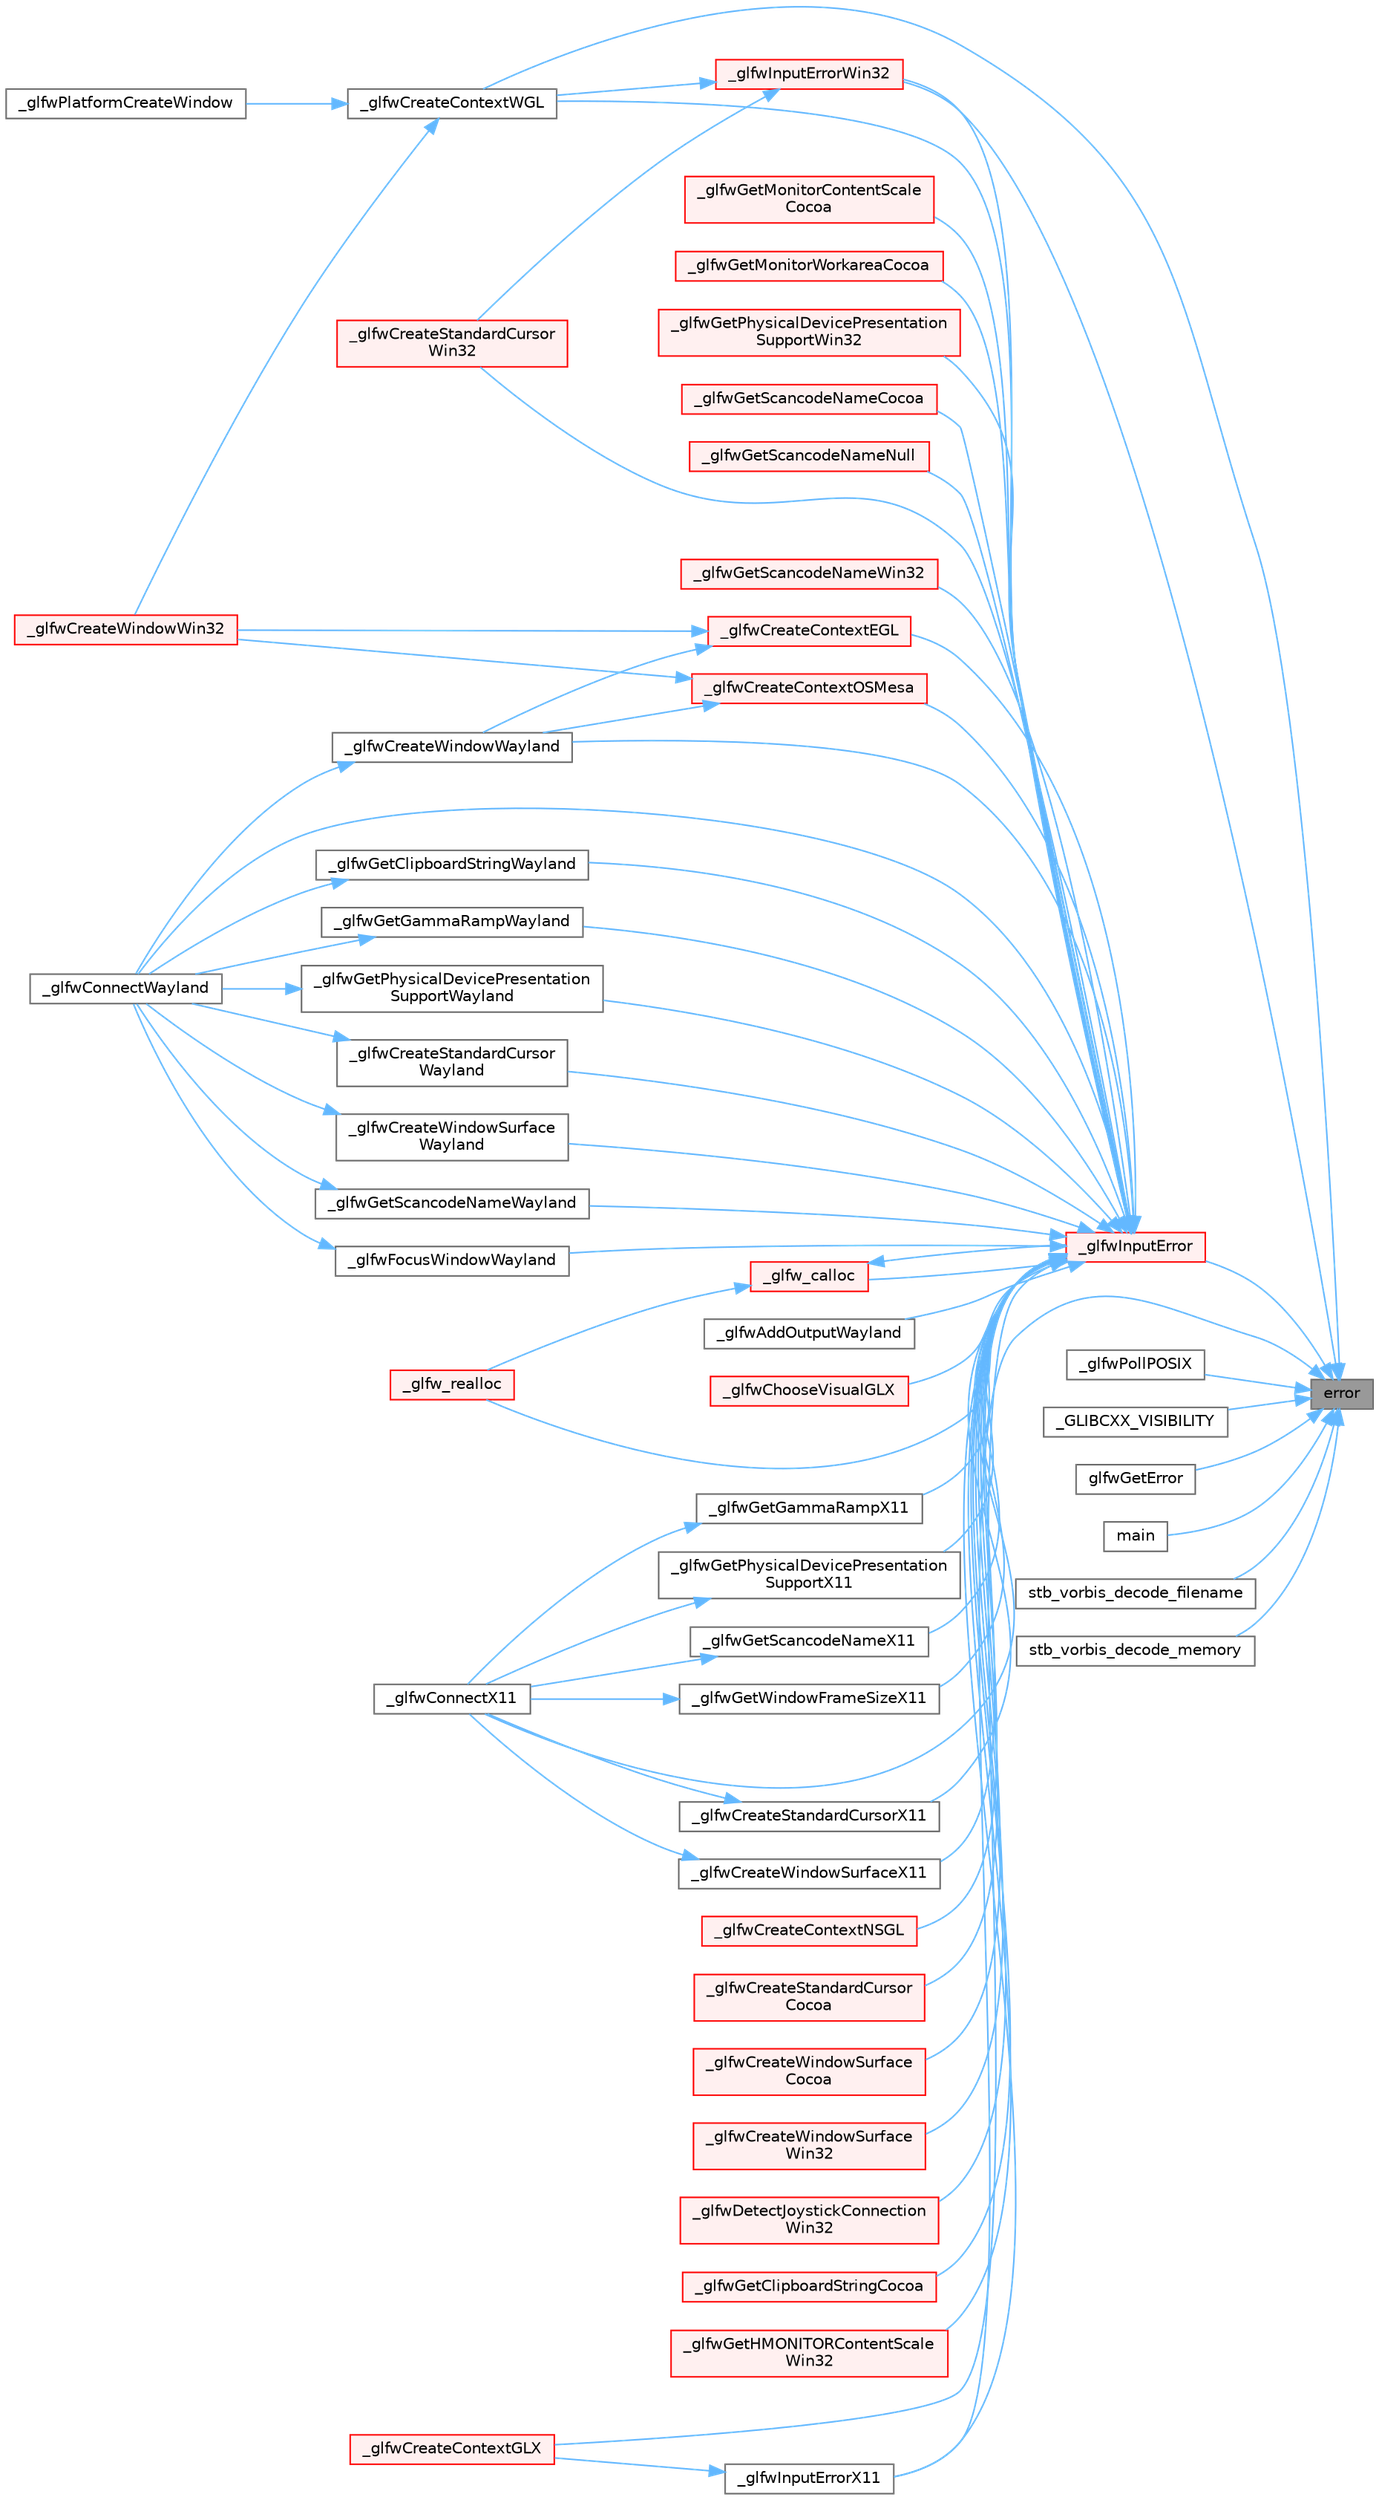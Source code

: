 digraph "error"
{
 // LATEX_PDF_SIZE
  bgcolor="transparent";
  edge [fontname=Helvetica,fontsize=10,labelfontname=Helvetica,labelfontsize=10];
  node [fontname=Helvetica,fontsize=10,shape=box,height=0.2,width=0.4];
  rankdir="RL";
  Node1 [id="Node000001",label="error",height=0.2,width=0.4,color="gray40", fillcolor="grey60", style="filled", fontcolor="black",tooltip=" "];
  Node1 -> Node2 [id="edge151_Node000001_Node000002",dir="back",color="steelblue1",style="solid",tooltip=" "];
  Node2 [id="Node000002",label="_glfwCreateContextWGL",height=0.2,width=0.4,color="grey40", fillcolor="white", style="filled",URL="$_classes_2lib_2external_2glfw_2src_2wgl__context_8c.html#a3a91c3b275d47f0fbe923cca11194502",tooltip=" "];
  Node2 -> Node3 [id="edge152_Node000002_Node000003",dir="back",color="steelblue1",style="solid",tooltip=" "];
  Node3 [id="Node000003",label="_glfwCreateWindowWin32",height=0.2,width=0.4,color="red", fillcolor="#FFF0F0", style="filled",URL="$lib_2external_2glfw_2src_2win32__window_8c.html#a011ff055f93aa3972386e813421035a2",tooltip=" "];
  Node2 -> Node5 [id="edge153_Node000002_Node000005",dir="back",color="steelblue1",style="solid",tooltip=" "];
  Node5 [id="Node000005",label="_glfwPlatformCreateWindow",height=0.2,width=0.4,color="grey40", fillcolor="white", style="filled",URL="$_classes_2lib_2raylib_2src_2external_2glfw_2src_2win32__window_8c.html#ad7f9fd053009c1add7335c8ef4f94d4f",tooltip=" "];
  Node1 -> Node6 [id="edge154_Node000001_Node000006",dir="back",color="steelblue1",style="solid",tooltip=" "];
  Node6 [id="Node000006",label="_glfwInputError",height=0.2,width=0.4,color="red", fillcolor="#FFF0F0", style="filled",URL="$_classes_2lib_2external_2glfw_2src_2init_8c.html#a3287b282ec57a4a89127ae51f49f10f5",tooltip=" "];
  Node6 -> Node7 [id="edge155_Node000006_Node000007",dir="back",color="steelblue1",style="solid",tooltip=" "];
  Node7 [id="Node000007",label="_glfw_calloc",height=0.2,width=0.4,color="red", fillcolor="#FFF0F0", style="filled",URL="$_classes_2lib_2external_2glfw_2src_2init_8c.html#a88a6e01ef5c1245a6d2a5e62b02e5678",tooltip=" "];
  Node7 -> Node8 [id="edge156_Node000007_Node000008",dir="back",color="steelblue1",style="solid",tooltip=" "];
  Node8 [id="Node000008",label="_glfw_realloc",height=0.2,width=0.4,color="red", fillcolor="#FFF0F0", style="filled",URL="$_classes_2lib_2external_2glfw_2src_2init_8c.html#a7ee3244d243d5778c712c1b3c98f8bc3",tooltip=" "];
  Node7 -> Node6 [id="edge157_Node000007_Node000006",dir="back",color="steelblue1",style="solid",tooltip=" "];
  Node6 -> Node8 [id="edge158_Node000006_Node000008",dir="back",color="steelblue1",style="solid",tooltip=" "];
  Node6 -> Node57 [id="edge159_Node000006_Node000057",dir="back",color="steelblue1",style="solid",tooltip=" "];
  Node57 [id="Node000057",label="_glfwAddOutputWayland",height=0.2,width=0.4,color="grey40", fillcolor="white", style="filled",URL="$_classes_2lib_2external_2glfw_2src_2wl__monitor_8c.html#a4061b6ec759c796455591e25a0de8c4b",tooltip=" "];
  Node6 -> Node79 [id="edge160_Node000006_Node000079",dir="back",color="steelblue1",style="solid",tooltip=" "];
  Node79 [id="Node000079",label="_glfwChooseVisualGLX",height=0.2,width=0.4,color="red", fillcolor="#FFF0F0", style="filled",URL="$_classes_2lib_2external_2glfw_2src_2glx__context_8c.html#a376899b42c1584c2ff98b70b12fae801",tooltip=" "];
  Node6 -> Node41 [id="edge161_Node000006_Node000041",dir="back",color="steelblue1",style="solid",tooltip=" "];
  Node41 [id="Node000041",label="_glfwConnectWayland",height=0.2,width=0.4,color="grey40", fillcolor="white", style="filled",URL="$_classes_2lib_2external_2glfw_2src_2wl__init_8c.html#aa808bd5a1ba23557d20738142c2066e7",tooltip=" "];
  Node6 -> Node25 [id="edge162_Node000006_Node000025",dir="back",color="steelblue1",style="solid",tooltip=" "];
  Node25 [id="Node000025",label="_glfwConnectX11",height=0.2,width=0.4,color="grey40", fillcolor="white", style="filled",URL="$_classes_2lib_2external_2glfw_2src_2x11__init_8c.html#a3ef34494ec1a6b49e24c3139b0bbdb56",tooltip=" "];
  Node6 -> Node82 [id="edge163_Node000006_Node000082",dir="back",color="steelblue1",style="solid",tooltip=" "];
  Node82 [id="Node000082",label="_glfwCreateContextEGL",height=0.2,width=0.4,color="red", fillcolor="#FFF0F0", style="filled",URL="$_classes_2lib_2external_2glfw_2src_2egl__context_8c.html#adfb1d7aa925810c45a2ef4efc268c2fe",tooltip=" "];
  Node82 -> Node85 [id="edge164_Node000082_Node000085",dir="back",color="steelblue1",style="solid",tooltip=" "];
  Node85 [id="Node000085",label="_glfwCreateWindowWayland",height=0.2,width=0.4,color="grey40", fillcolor="white", style="filled",URL="$lib_2external_2glfw_2src_2wl__window_8c.html#a927415ac08da464823db3cd2ee13a9ad",tooltip=" "];
  Node85 -> Node41 [id="edge165_Node000085_Node000041",dir="back",color="steelblue1",style="solid",tooltip=" "];
  Node82 -> Node3 [id="edge166_Node000082_Node000003",dir="back",color="steelblue1",style="solid",tooltip=" "];
  Node6 -> Node87 [id="edge167_Node000006_Node000087",dir="back",color="steelblue1",style="solid",tooltip=" "];
  Node87 [id="Node000087",label="_glfwCreateContextGLX",height=0.2,width=0.4,color="red", fillcolor="#FFF0F0", style="filled",URL="$_classes_2lib_2external_2glfw_2src_2glx__context_8c.html#a1b7c2735d64353ce30240c27c15a149a",tooltip=" "];
  Node6 -> Node88 [id="edge168_Node000006_Node000088",dir="back",color="steelblue1",style="solid",tooltip=" "];
  Node88 [id="Node000088",label="_glfwCreateContextNSGL",height=0.2,width=0.4,color="red", fillcolor="#FFF0F0", style="filled",URL="$_old_2_classes_2lib_2raylib_2src_2external_2glfw_2src_2nsgl__context_8m.html#a4d57514fb92fa2439dfe429183aee6c6",tooltip=" "];
  Node6 -> Node89 [id="edge169_Node000006_Node000089",dir="back",color="steelblue1",style="solid",tooltip=" "];
  Node89 [id="Node000089",label="_glfwCreateContextOSMesa",height=0.2,width=0.4,color="red", fillcolor="#FFF0F0", style="filled",URL="$_old_2_classes_2lib_2raylib_2src_2external_2glfw_2src_2osmesa__context_8c.html#a59950232b3b545e1fa750f6bd7d46201",tooltip=" "];
  Node89 -> Node85 [id="edge170_Node000089_Node000085",dir="back",color="steelblue1",style="solid",tooltip=" "];
  Node89 -> Node3 [id="edge171_Node000089_Node000003",dir="back",color="steelblue1",style="solid",tooltip=" "];
  Node6 -> Node2 [id="edge172_Node000006_Node000002",dir="back",color="steelblue1",style="solid",tooltip=" "];
  Node6 -> Node90 [id="edge173_Node000006_Node000090",dir="back",color="steelblue1",style="solid",tooltip=" "];
  Node90 [id="Node000090",label="_glfwCreateStandardCursor\lCocoa",height=0.2,width=0.4,color="red", fillcolor="#FFF0F0", style="filled",URL="$lib_2external_2glfw_2src_2cocoa__window_8m.html#ab69a519bf04e3926133ac07c927c2e53",tooltip=" "];
  Node6 -> Node91 [id="edge174_Node000006_Node000091",dir="back",color="steelblue1",style="solid",tooltip=" "];
  Node91 [id="Node000091",label="_glfwCreateStandardCursor\lWayland",height=0.2,width=0.4,color="grey40", fillcolor="white", style="filled",URL="$lib_2external_2glfw_2src_2wl__window_8c.html#a41bb23ed531a3ea9ebe97973d2aedd63",tooltip=" "];
  Node91 -> Node41 [id="edge175_Node000091_Node000041",dir="back",color="steelblue1",style="solid",tooltip=" "];
  Node6 -> Node92 [id="edge176_Node000006_Node000092",dir="back",color="steelblue1",style="solid",tooltip=" "];
  Node92 [id="Node000092",label="_glfwCreateStandardCursor\lWin32",height=0.2,width=0.4,color="red", fillcolor="#FFF0F0", style="filled",URL="$lib_2external_2glfw_2src_2win32__window_8c.html#a9ed95aac8c2f6809f5400c8af402ffb7",tooltip=" "];
  Node6 -> Node93 [id="edge177_Node000006_Node000093",dir="back",color="steelblue1",style="solid",tooltip=" "];
  Node93 [id="Node000093",label="_glfwCreateStandardCursorX11",height=0.2,width=0.4,color="grey40", fillcolor="white", style="filled",URL="$lib_2external_2glfw_2src_2x11__window_8c.html#a8cbee1fb56cb85db3fb4b1396078ba68",tooltip=" "];
  Node93 -> Node25 [id="edge178_Node000093_Node000025",dir="back",color="steelblue1",style="solid",tooltip=" "];
  Node6 -> Node94 [id="edge179_Node000006_Node000094",dir="back",color="steelblue1",style="solid",tooltip=" "];
  Node94 [id="Node000094",label="_glfwCreateWindowSurface\lCocoa",height=0.2,width=0.4,color="red", fillcolor="#FFF0F0", style="filled",URL="$lib_2external_2glfw_2src_2cocoa__window_8m.html#a6e29d0331970e66436da6fa466b8d411",tooltip=" "];
  Node6 -> Node95 [id="edge180_Node000006_Node000095",dir="back",color="steelblue1",style="solid",tooltip=" "];
  Node95 [id="Node000095",label="_glfwCreateWindowSurface\lWayland",height=0.2,width=0.4,color="grey40", fillcolor="white", style="filled",URL="$lib_2external_2glfw_2src_2wl__window_8c.html#a88b24d7cb3bc64abfc826fd23cf17ad4",tooltip=" "];
  Node95 -> Node41 [id="edge181_Node000095_Node000041",dir="back",color="steelblue1",style="solid",tooltip=" "];
  Node6 -> Node96 [id="edge182_Node000006_Node000096",dir="back",color="steelblue1",style="solid",tooltip=" "];
  Node96 [id="Node000096",label="_glfwCreateWindowSurface\lWin32",height=0.2,width=0.4,color="red", fillcolor="#FFF0F0", style="filled",URL="$lib_2external_2glfw_2src_2win32__window_8c.html#ae332c39d7d375053b5c56d340fb8acd9",tooltip=" "];
  Node6 -> Node97 [id="edge183_Node000006_Node000097",dir="back",color="steelblue1",style="solid",tooltip=" "];
  Node97 [id="Node000097",label="_glfwCreateWindowSurfaceX11",height=0.2,width=0.4,color="grey40", fillcolor="white", style="filled",URL="$lib_2external_2glfw_2src_2x11__window_8c.html#a2990030f2d239a43e2b59b4498873233",tooltip=" "];
  Node97 -> Node25 [id="edge184_Node000097_Node000025",dir="back",color="steelblue1",style="solid",tooltip=" "];
  Node6 -> Node85 [id="edge185_Node000006_Node000085",dir="back",color="steelblue1",style="solid",tooltip=" "];
  Node6 -> Node54 [id="edge186_Node000006_Node000054",dir="back",color="steelblue1",style="solid",tooltip=" "];
  Node54 [id="Node000054",label="_glfwDetectJoystickConnection\lWin32",height=0.2,width=0.4,color="red", fillcolor="#FFF0F0", style="filled",URL="$_classes_2lib_2external_2glfw_2src_2win32__joystick_8c.html#a58cafa45ca625cc01aee93124c190b13",tooltip=" "];
  Node6 -> Node98 [id="edge187_Node000006_Node000098",dir="back",color="steelblue1",style="solid",tooltip=" "];
  Node98 [id="Node000098",label="_glfwFocusWindowWayland",height=0.2,width=0.4,color="grey40", fillcolor="white", style="filled",URL="$lib_2external_2glfw_2src_2wl__window_8c.html#a29aeccafd183ea2e1f5bab9a44ad6122",tooltip=" "];
  Node98 -> Node41 [id="edge188_Node000098_Node000041",dir="back",color="steelblue1",style="solid",tooltip=" "];
  Node6 -> Node33 [id="edge189_Node000006_Node000033",dir="back",color="steelblue1",style="solid",tooltip=" "];
  Node33 [id="Node000033",label="_glfwGetClipboardStringCocoa",height=0.2,width=0.4,color="red", fillcolor="#FFF0F0", style="filled",URL="$lib_2external_2glfw_2src_2cocoa__window_8m.html#a4a740ca9c153b3ff9b1552bfb982571e",tooltip=" "];
  Node6 -> Node99 [id="edge190_Node000006_Node000099",dir="back",color="steelblue1",style="solid",tooltip=" "];
  Node99 [id="Node000099",label="_glfwGetClipboardStringWayland",height=0.2,width=0.4,color="grey40", fillcolor="white", style="filled",URL="$lib_2external_2glfw_2src_2wl__window_8c.html#a025154d864120cb477aab22f49006320",tooltip=" "];
  Node99 -> Node41 [id="edge191_Node000099_Node000041",dir="back",color="steelblue1",style="solid",tooltip=" "];
  Node6 -> Node100 [id="edge192_Node000006_Node000100",dir="back",color="steelblue1",style="solid",tooltip=" "];
  Node100 [id="Node000100",label="_glfwGetGammaRampWayland",height=0.2,width=0.4,color="grey40", fillcolor="white", style="filled",URL="$_classes_2lib_2external_2glfw_2src_2wl__monitor_8c.html#a70e276054b29b00bb118f4261643c428",tooltip=" "];
  Node100 -> Node41 [id="edge193_Node000100_Node000041",dir="back",color="steelblue1",style="solid",tooltip=" "];
  Node6 -> Node49 [id="edge194_Node000006_Node000049",dir="back",color="steelblue1",style="solid",tooltip=" "];
  Node49 [id="Node000049",label="_glfwGetGammaRampX11",height=0.2,width=0.4,color="grey40", fillcolor="white", style="filled",URL="$_classes_2lib_2external_2glfw_2src_2x11__monitor_8c.html#ad0cdfa6cb50ed204c90f2094cae885f0",tooltip=" "];
  Node49 -> Node25 [id="edge195_Node000049_Node000025",dir="back",color="steelblue1",style="solid",tooltip=" "];
  Node6 -> Node101 [id="edge196_Node000006_Node000101",dir="back",color="steelblue1",style="solid",tooltip=" "];
  Node101 [id="Node000101",label="_glfwGetHMONITORContentScale\lWin32",height=0.2,width=0.4,color="red", fillcolor="#FFF0F0", style="filled",URL="$_classes_2lib_2external_2glfw_2src_2win32__monitor_8c.html#a666ce7b96d7717b71d8086be7b4e9fb3",tooltip=" "];
  Node6 -> Node106 [id="edge197_Node000006_Node000106",dir="back",color="steelblue1",style="solid",tooltip=" "];
  Node106 [id="Node000106",label="_glfwGetMonitorContentScale\lCocoa",height=0.2,width=0.4,color="red", fillcolor="#FFF0F0", style="filled",URL="$_classes_2lib_2external_2glfw_2src_2cocoa__monitor_8m.html#a10c59c9ca1e99d2970311eba1cd1fd59",tooltip=" "];
  Node6 -> Node107 [id="edge198_Node000006_Node000107",dir="back",color="steelblue1",style="solid",tooltip=" "];
  Node107 [id="Node000107",label="_glfwGetMonitorWorkareaCocoa",height=0.2,width=0.4,color="red", fillcolor="#FFF0F0", style="filled",URL="$_classes_2lib_2external_2glfw_2src_2cocoa__monitor_8m.html#a03d496951d90707a601f4bd749ba1c4a",tooltip=" "];
  Node6 -> Node108 [id="edge199_Node000006_Node000108",dir="back",color="steelblue1",style="solid",tooltip=" "];
  Node108 [id="Node000108",label="_glfwGetPhysicalDevicePresentation\lSupportWayland",height=0.2,width=0.4,color="grey40", fillcolor="white", style="filled",URL="$lib_2external_2glfw_2src_2wl__window_8c.html#a3d86a9811f95277afee0a9e5385d1234",tooltip=" "];
  Node108 -> Node41 [id="edge200_Node000108_Node000041",dir="back",color="steelblue1",style="solid",tooltip=" "];
  Node6 -> Node109 [id="edge201_Node000006_Node000109",dir="back",color="steelblue1",style="solid",tooltip=" "];
  Node109 [id="Node000109",label="_glfwGetPhysicalDevicePresentation\lSupportWin32",height=0.2,width=0.4,color="red", fillcolor="#FFF0F0", style="filled",URL="$lib_2external_2glfw_2src_2win32__window_8c.html#a1494c89bcd62a3c808939a4896d67cd9",tooltip=" "];
  Node6 -> Node110 [id="edge202_Node000006_Node000110",dir="back",color="steelblue1",style="solid",tooltip=" "];
  Node110 [id="Node000110",label="_glfwGetPhysicalDevicePresentation\lSupportX11",height=0.2,width=0.4,color="grey40", fillcolor="white", style="filled",URL="$lib_2external_2glfw_2src_2x11__window_8c.html#a853e50e8c586c72a447ff5d407081c0b",tooltip=" "];
  Node110 -> Node25 [id="edge203_Node000110_Node000025",dir="back",color="steelblue1",style="solid",tooltip=" "];
  Node6 -> Node111 [id="edge204_Node000006_Node000111",dir="back",color="steelblue1",style="solid",tooltip=" "];
  Node111 [id="Node000111",label="_glfwGetScancodeNameCocoa",height=0.2,width=0.4,color="red", fillcolor="#FFF0F0", style="filled",URL="$lib_2external_2glfw_2src_2cocoa__window_8m.html#a7a0b8d89ae92cfa4155a09f3af77bf62",tooltip=" "];
  Node6 -> Node112 [id="edge205_Node000006_Node000112",dir="back",color="steelblue1",style="solid",tooltip=" "];
  Node112 [id="Node000112",label="_glfwGetScancodeNameNull",height=0.2,width=0.4,color="red", fillcolor="#FFF0F0", style="filled",URL="$lib_2external_2glfw_2src_2null__window_8c.html#a3741393cbf40e0218e74c5c7cd3fed1c",tooltip=" "];
  Node6 -> Node113 [id="edge206_Node000006_Node000113",dir="back",color="steelblue1",style="solid",tooltip=" "];
  Node113 [id="Node000113",label="_glfwGetScancodeNameWayland",height=0.2,width=0.4,color="grey40", fillcolor="white", style="filled",URL="$lib_2external_2glfw_2src_2wl__window_8c.html#aaed25103e4cc8c776024035978f9e436",tooltip=" "];
  Node113 -> Node41 [id="edge207_Node000113_Node000041",dir="back",color="steelblue1",style="solid",tooltip=" "];
  Node6 -> Node114 [id="edge208_Node000006_Node000114",dir="back",color="steelblue1",style="solid",tooltip=" "];
  Node114 [id="Node000114",label="_glfwGetScancodeNameWin32",height=0.2,width=0.4,color="red", fillcolor="#FFF0F0", style="filled",URL="$lib_2external_2glfw_2src_2win32__window_8c.html#a2a937fd0664182b809741ab2924fc4fa",tooltip=" "];
  Node6 -> Node115 [id="edge209_Node000006_Node000115",dir="back",color="steelblue1",style="solid",tooltip=" "];
  Node115 [id="Node000115",label="_glfwGetScancodeNameX11",height=0.2,width=0.4,color="grey40", fillcolor="white", style="filled",URL="$lib_2external_2glfw_2src_2x11__window_8c.html#a7edbff336006d01dc97665562d468464",tooltip=" "];
  Node115 -> Node25 [id="edge210_Node000115_Node000025",dir="back",color="steelblue1",style="solid",tooltip=" "];
  Node6 -> Node116 [id="edge211_Node000006_Node000116",dir="back",color="steelblue1",style="solid",tooltip=" "];
  Node116 [id="Node000116",label="_glfwGetWindowFrameSizeX11",height=0.2,width=0.4,color="grey40", fillcolor="white", style="filled",URL="$lib_2external_2glfw_2src_2x11__window_8c.html#a1532ddd05367af8b6cd22cacc00a502b",tooltip=" "];
  Node116 -> Node25 [id="edge212_Node000116_Node000025",dir="back",color="steelblue1",style="solid",tooltip=" "];
  Node6 -> Node128 [id="edge213_Node000006_Node000128",dir="back",color="steelblue1",style="solid",tooltip=" "];
  Node128 [id="Node000128",label="_glfwInputErrorWin32",height=0.2,width=0.4,color="red", fillcolor="#FFF0F0", style="filled",URL="$_classes_2lib_2external_2glfw_2src_2win32__init_8c.html#a596868de8858d6d69cc642152a319b24",tooltip=" "];
  Node128 -> Node2 [id="edge214_Node000128_Node000002",dir="back",color="steelblue1",style="solid",tooltip=" "];
  Node128 -> Node92 [id="edge215_Node000128_Node000092",dir="back",color="steelblue1",style="solid",tooltip=" "];
  Node6 -> Node135 [id="edge216_Node000006_Node000135",dir="back",color="steelblue1",style="solid",tooltip=" "];
  Node135 [id="Node000135",label="_glfwInputErrorX11",height=0.2,width=0.4,color="grey40", fillcolor="white", style="filled",URL="$_classes_2lib_2external_2glfw_2src_2x11__init_8c.html#a21e402dbb0117b1706d8506024c5689d",tooltip=" "];
  Node135 -> Node87 [id="edge217_Node000135_Node000087",dir="back",color="steelblue1",style="solid",tooltip=" "];
  Node1 -> Node128 [id="edge218_Node000001_Node000128",dir="back",color="steelblue1",style="solid",tooltip=" "];
  Node1 -> Node135 [id="edge219_Node000001_Node000135",dir="back",color="steelblue1",style="solid",tooltip=" "];
  Node1 -> Node248 [id="edge220_Node000001_Node000248",dir="back",color="steelblue1",style="solid",tooltip=" "];
  Node248 [id="Node000248",label="_glfwPollPOSIX",height=0.2,width=0.4,color="grey40", fillcolor="white", style="filled",URL="$_classes_2lib_2external_2glfw_2src_2posix__poll_8c.html#a33af38d8a4365c49a93b1adb449d77e1",tooltip=" "];
  Node1 -> Node249 [id="edge221_Node000001_Node000249",dir="back",color="steelblue1",style="solid",tooltip=" "];
  Node249 [id="Node000249",label="_GLIBCXX_VISIBILITY",height=0.2,width=0.4,color="grey40", fillcolor="white", style="filled",URL="$group__locales.html#ga544d74b2d5d0dd2197f5fd6f02691de0",tooltip=" "];
  Node1 -> Node250 [id="edge222_Node000001_Node000250",dir="back",color="steelblue1",style="solid",tooltip=" "];
  Node250 [id="Node000250",label="glfwGetError",height=0.2,width=0.4,color="grey40", fillcolor="white", style="filled",URL="$group__init.html#gaee7bac4c7e1b2769207747c1b5ae2f9e",tooltip="Returns and clears the last error for the calling thread."];
  Node1 -> Node251 [id="edge223_Node000001_Node000251",dir="back",color="steelblue1",style="solid",tooltip=" "];
  Node251 [id="Node000251",label="main",height=0.2,width=0.4,color="grey40", fillcolor="white", style="filled",URL="$_classes_2lib_2glm_2test_2core_2core__func__integer__bit__count_8cpp.html#ae66f6b31b5ad750f1fe042a706a4e3d4",tooltip=" "];
  Node1 -> Node252 [id="edge224_Node000001_Node000252",dir="back",color="steelblue1",style="solid",tooltip=" "];
  Node252 [id="Node000252",label="stb_vorbis_decode_filename",height=0.2,width=0.4,color="grey40", fillcolor="white", style="filled",URL="$lib_2external_2stb__vorbis_8c.html#a690147b6b125eb33e5f77d8f8453e97f",tooltip=" "];
  Node1 -> Node253 [id="edge225_Node000001_Node000253",dir="back",color="steelblue1",style="solid",tooltip=" "];
  Node253 [id="Node000253",label="stb_vorbis_decode_memory",height=0.2,width=0.4,color="grey40", fillcolor="white", style="filled",URL="$lib_2external_2stb__vorbis_8c.html#abd541d13b13dbe2c43cd36d0a406804a",tooltip=" "];
}
